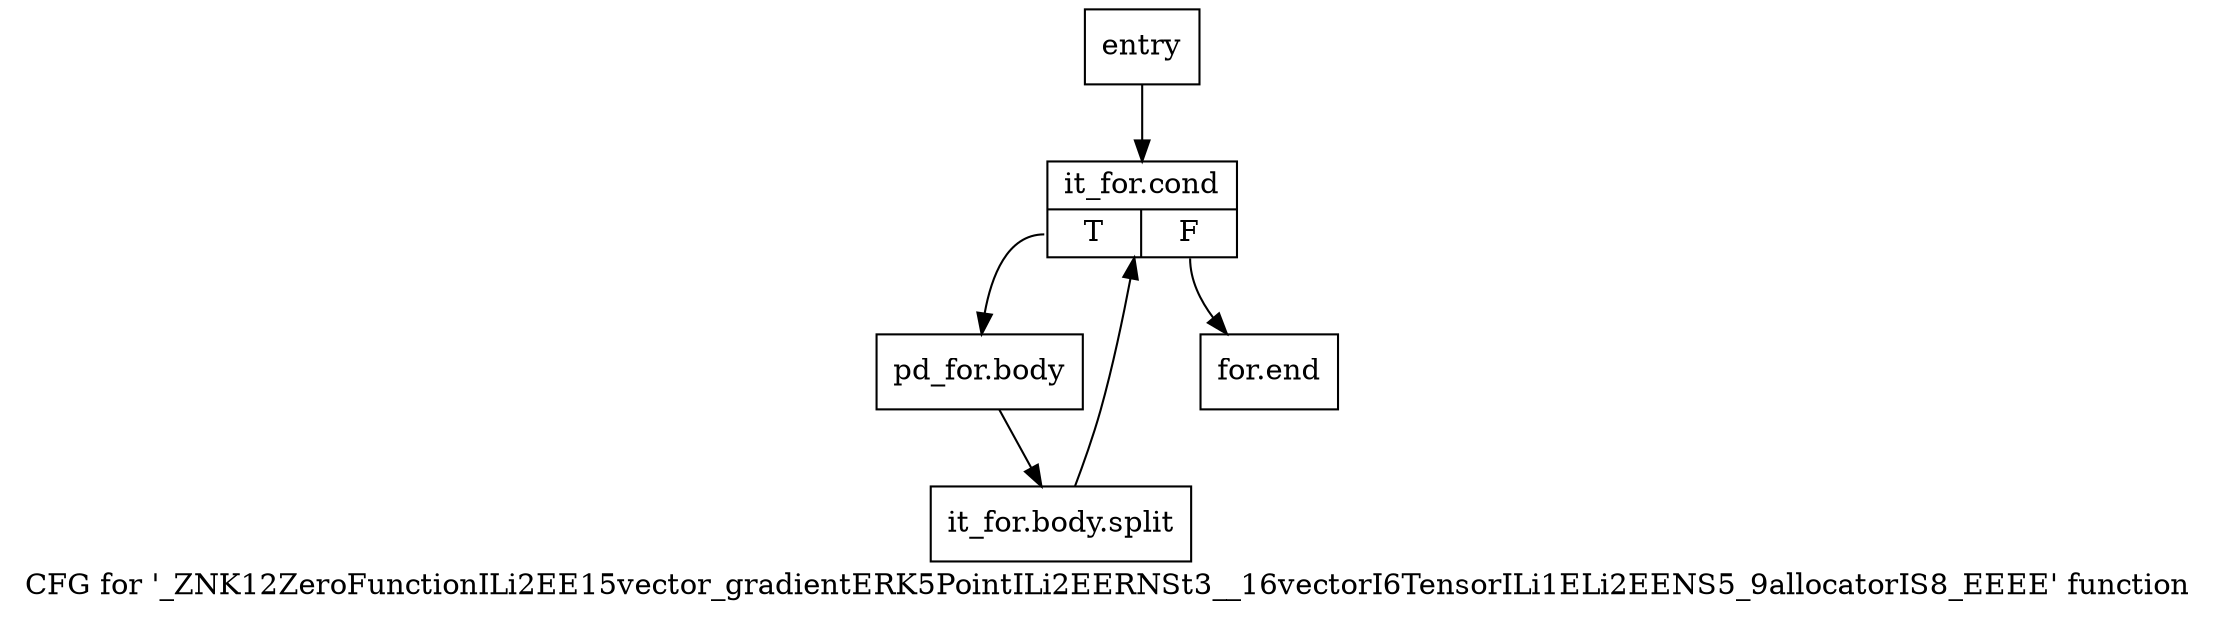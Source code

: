 digraph "CFG for '_ZNK12ZeroFunctionILi2EE15vector_gradientERK5PointILi2EERNSt3__16vectorI6TensorILi1ELi2EENS5_9allocatorIS8_EEEE' function" {
	label="CFG for '_ZNK12ZeroFunctionILi2EE15vector_gradientERK5PointILi2EERNSt3__16vectorI6TensorILi1ELi2EENS5_9allocatorIS8_EEEE' function";

	Node0x57ee140 [shape=record,label="{entry}"];
	Node0x57ee140 -> Node0x57ee190;
	Node0x57ee190 [shape=record,label="{it_for.cond|{<s0>T|<s1>F}}"];
	Node0x57ee190:s0 -> Node0x57ee1e0;
	Node0x57ee190:s1 -> Node0x57ee230;
	Node0x57ee1e0 [shape=record,label="{pd_for.body}"];
	Node0x57ee1e0 -> Node0xa61d9a0;
	Node0xa61d9a0 [shape=record,label="{it_for.body.split}"];
	Node0xa61d9a0 -> Node0x57ee190;
	Node0x57ee230 [shape=record,label="{for.end}"];
}
